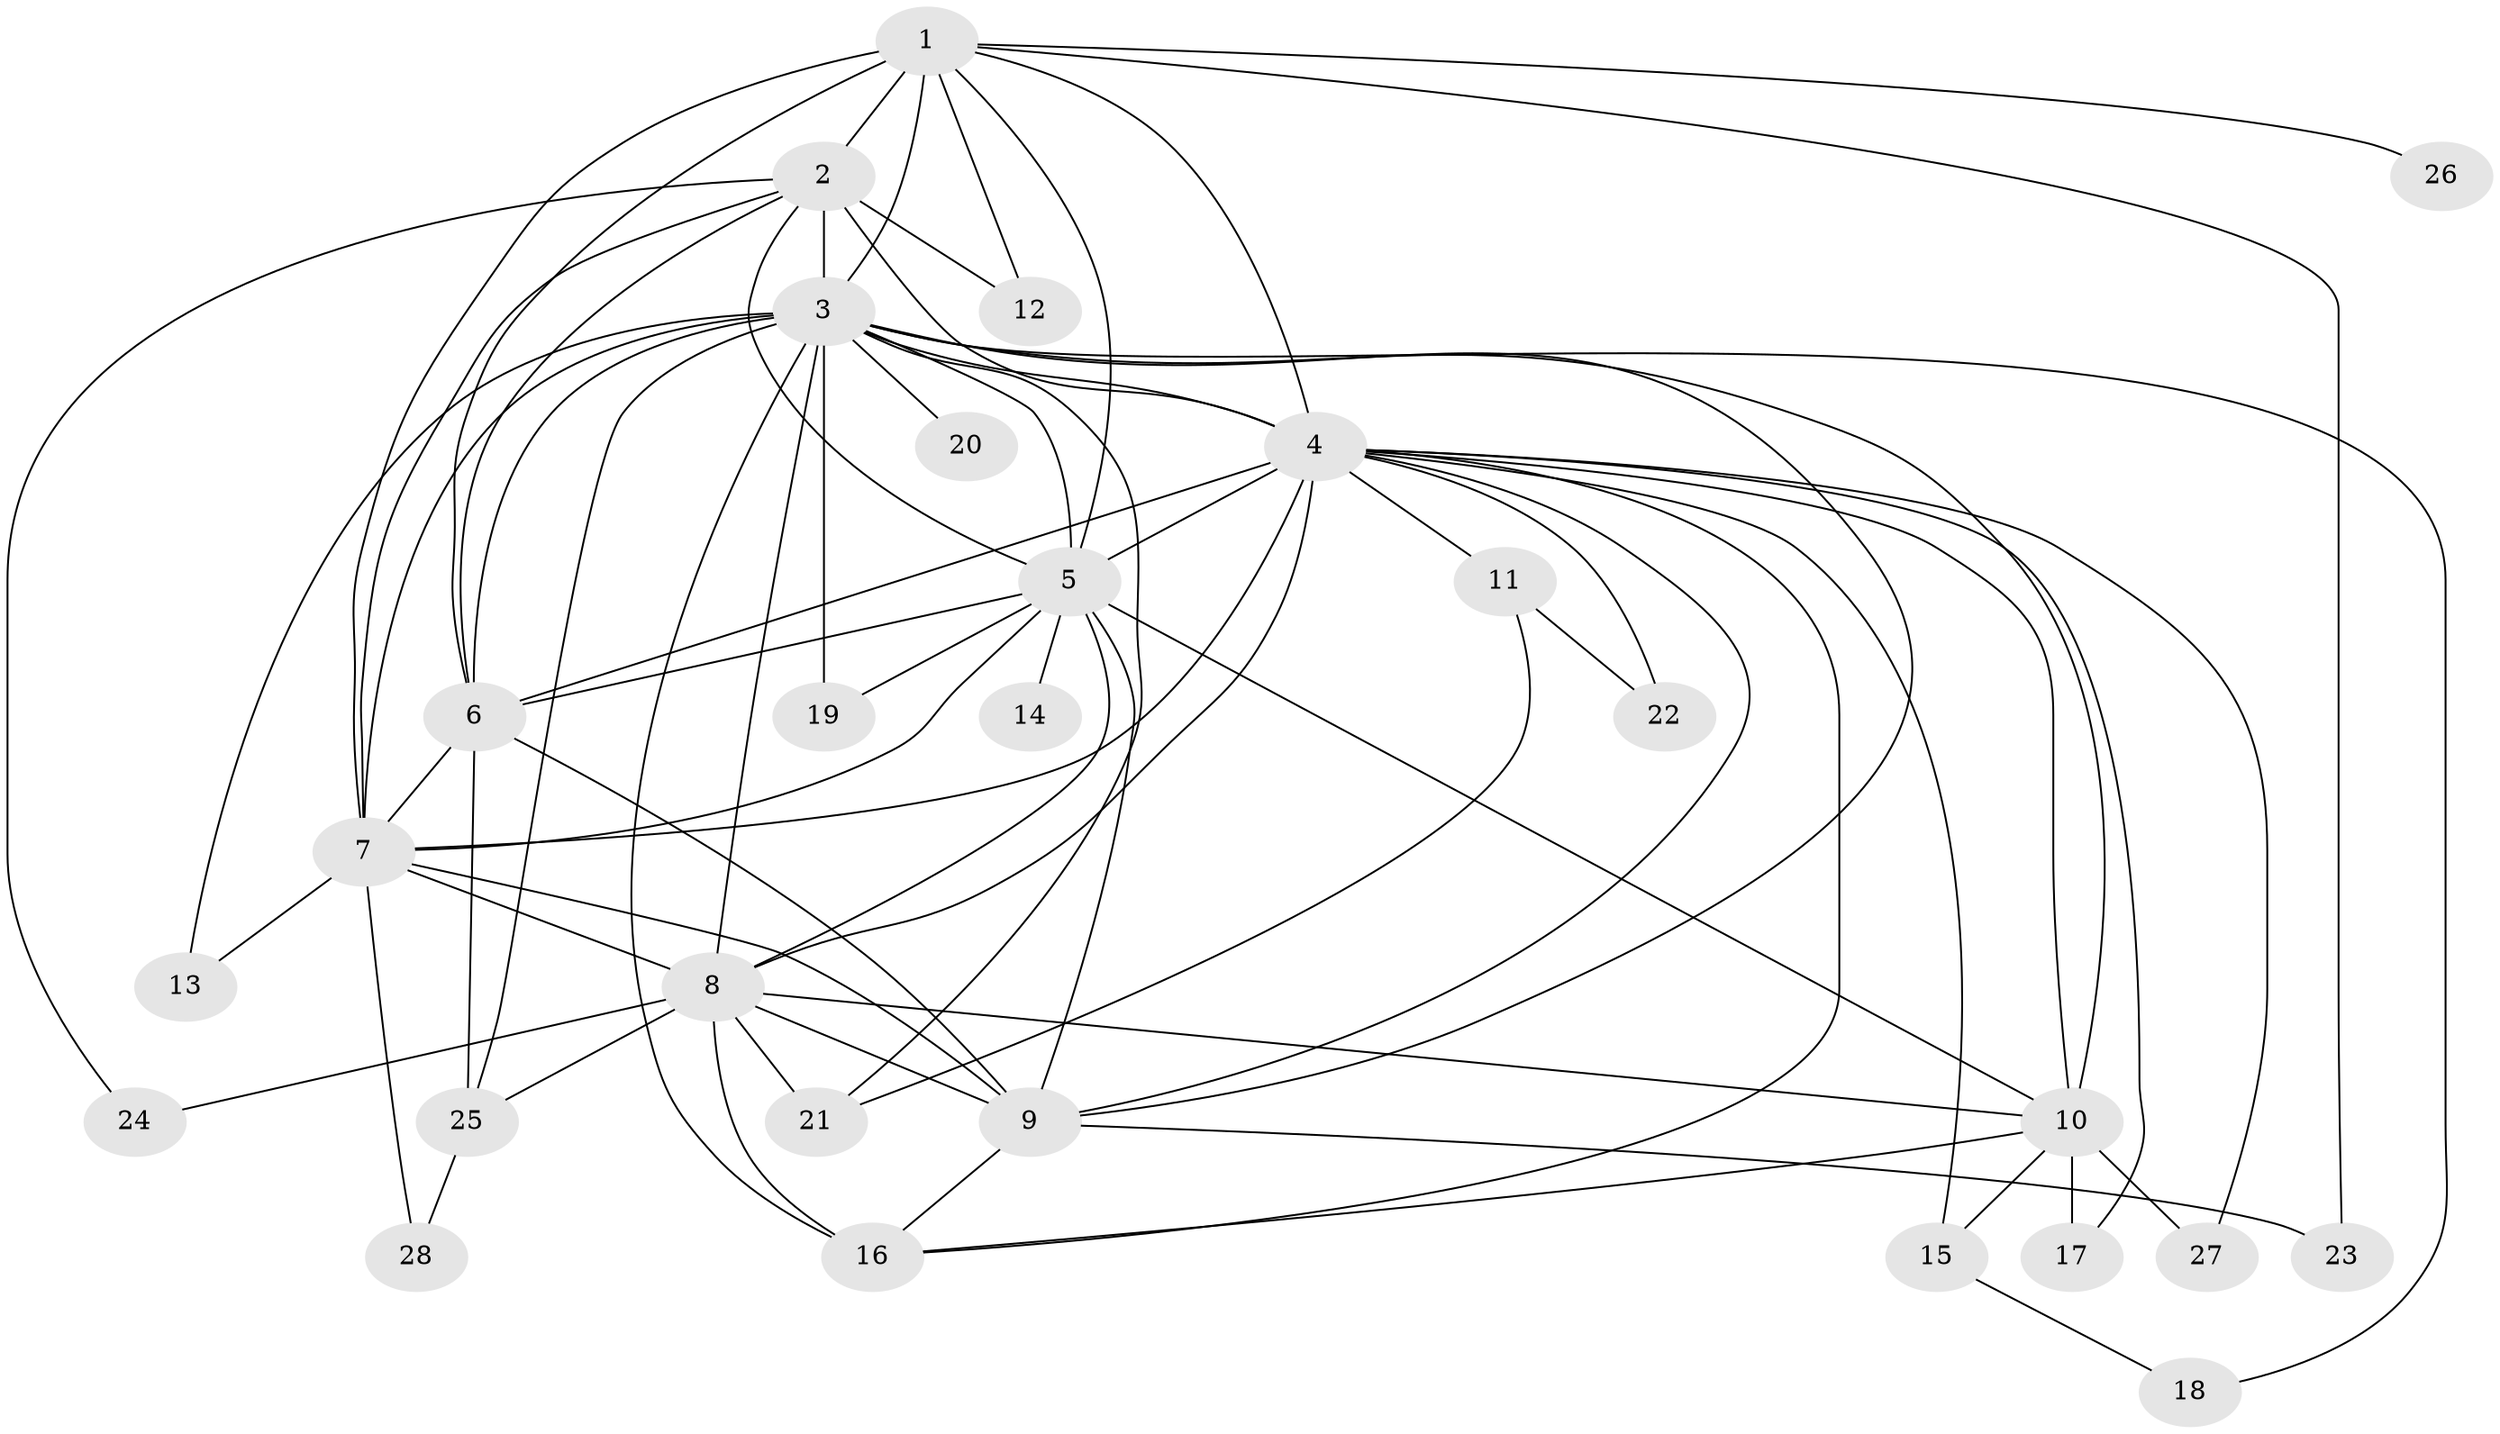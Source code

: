 // original degree distribution, {14: 0.03571428571428571, 12: 0.017857142857142856, 15: 0.05357142857142857, 18: 0.017857142857142856, 17: 0.03571428571428571, 16: 0.017857142857142856, 13: 0.017857142857142856, 3: 0.125, 2: 0.625, 8: 0.017857142857142856, 4: 0.017857142857142856, 5: 0.017857142857142856}
// Generated by graph-tools (version 1.1) at 2025/35/03/09/25 02:35:14]
// undirected, 28 vertices, 72 edges
graph export_dot {
graph [start="1"]
  node [color=gray90,style=filled];
  1;
  2;
  3;
  4;
  5;
  6;
  7;
  8;
  9;
  10;
  11;
  12;
  13;
  14;
  15;
  16;
  17;
  18;
  19;
  20;
  21;
  22;
  23;
  24;
  25;
  26;
  27;
  28;
  1 -- 2 [weight=1.0];
  1 -- 3 [weight=2.0];
  1 -- 4 [weight=2.0];
  1 -- 5 [weight=1.0];
  1 -- 6 [weight=3.0];
  1 -- 7 [weight=1.0];
  1 -- 12 [weight=1.0];
  1 -- 23 [weight=1.0];
  1 -- 26 [weight=1.0];
  2 -- 3 [weight=3.0];
  2 -- 4 [weight=2.0];
  2 -- 5 [weight=1.0];
  2 -- 6 [weight=2.0];
  2 -- 7 [weight=1.0];
  2 -- 12 [weight=1.0];
  2 -- 24 [weight=1.0];
  3 -- 4 [weight=4.0];
  3 -- 5 [weight=2.0];
  3 -- 6 [weight=4.0];
  3 -- 7 [weight=2.0];
  3 -- 8 [weight=1.0];
  3 -- 9 [weight=1.0];
  3 -- 10 [weight=1.0];
  3 -- 13 [weight=1.0];
  3 -- 16 [weight=2.0];
  3 -- 18 [weight=1.0];
  3 -- 19 [weight=1.0];
  3 -- 20 [weight=1.0];
  3 -- 21 [weight=1.0];
  3 -- 25 [weight=1.0];
  4 -- 5 [weight=2.0];
  4 -- 6 [weight=4.0];
  4 -- 7 [weight=3.0];
  4 -- 8 [weight=1.0];
  4 -- 9 [weight=1.0];
  4 -- 10 [weight=1.0];
  4 -- 11 [weight=2.0];
  4 -- 15 [weight=1.0];
  4 -- 16 [weight=1.0];
  4 -- 17 [weight=1.0];
  4 -- 22 [weight=1.0];
  4 -- 27 [weight=1.0];
  5 -- 6 [weight=3.0];
  5 -- 7 [weight=1.0];
  5 -- 8 [weight=2.0];
  5 -- 9 [weight=1.0];
  5 -- 10 [weight=1.0];
  5 -- 14 [weight=1.0];
  5 -- 19 [weight=1.0];
  6 -- 7 [weight=2.0];
  6 -- 9 [weight=7.0];
  6 -- 25 [weight=2.0];
  7 -- 8 [weight=1.0];
  7 -- 9 [weight=2.0];
  7 -- 13 [weight=1.0];
  7 -- 28 [weight=1.0];
  8 -- 9 [weight=2.0];
  8 -- 10 [weight=1.0];
  8 -- 16 [weight=1.0];
  8 -- 21 [weight=1.0];
  8 -- 24 [weight=1.0];
  8 -- 25 [weight=1.0];
  9 -- 16 [weight=1.0];
  9 -- 23 [weight=1.0];
  10 -- 15 [weight=1.0];
  10 -- 16 [weight=1.0];
  10 -- 17 [weight=1.0];
  10 -- 27 [weight=1.0];
  11 -- 21 [weight=1.0];
  11 -- 22 [weight=1.0];
  15 -- 18 [weight=1.0];
  25 -- 28 [weight=1.0];
}
